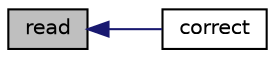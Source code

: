 digraph "read"
{
  bgcolor="transparent";
  edge [fontname="Helvetica",fontsize="10",labelfontname="Helvetica",labelfontsize="10"];
  node [fontname="Helvetica",fontsize="10",shape=record];
  rankdir="LR";
  Node31 [label="read",height=0.2,width=0.4,color="black", fillcolor="grey75", style="filled", fontcolor="black"];
  Node31 -> Node32 [dir="back",color="midnightblue",fontsize="10",style="solid",fontname="Helvetica"];
  Node32 [label="correct",height=0.2,width=0.4,color="black",URL="$a32965.html#a5571e54edb593e279720e58fe719f1ce",tooltip="Correct the flame-wrinking Xi using the given convection scheme. "];
}
